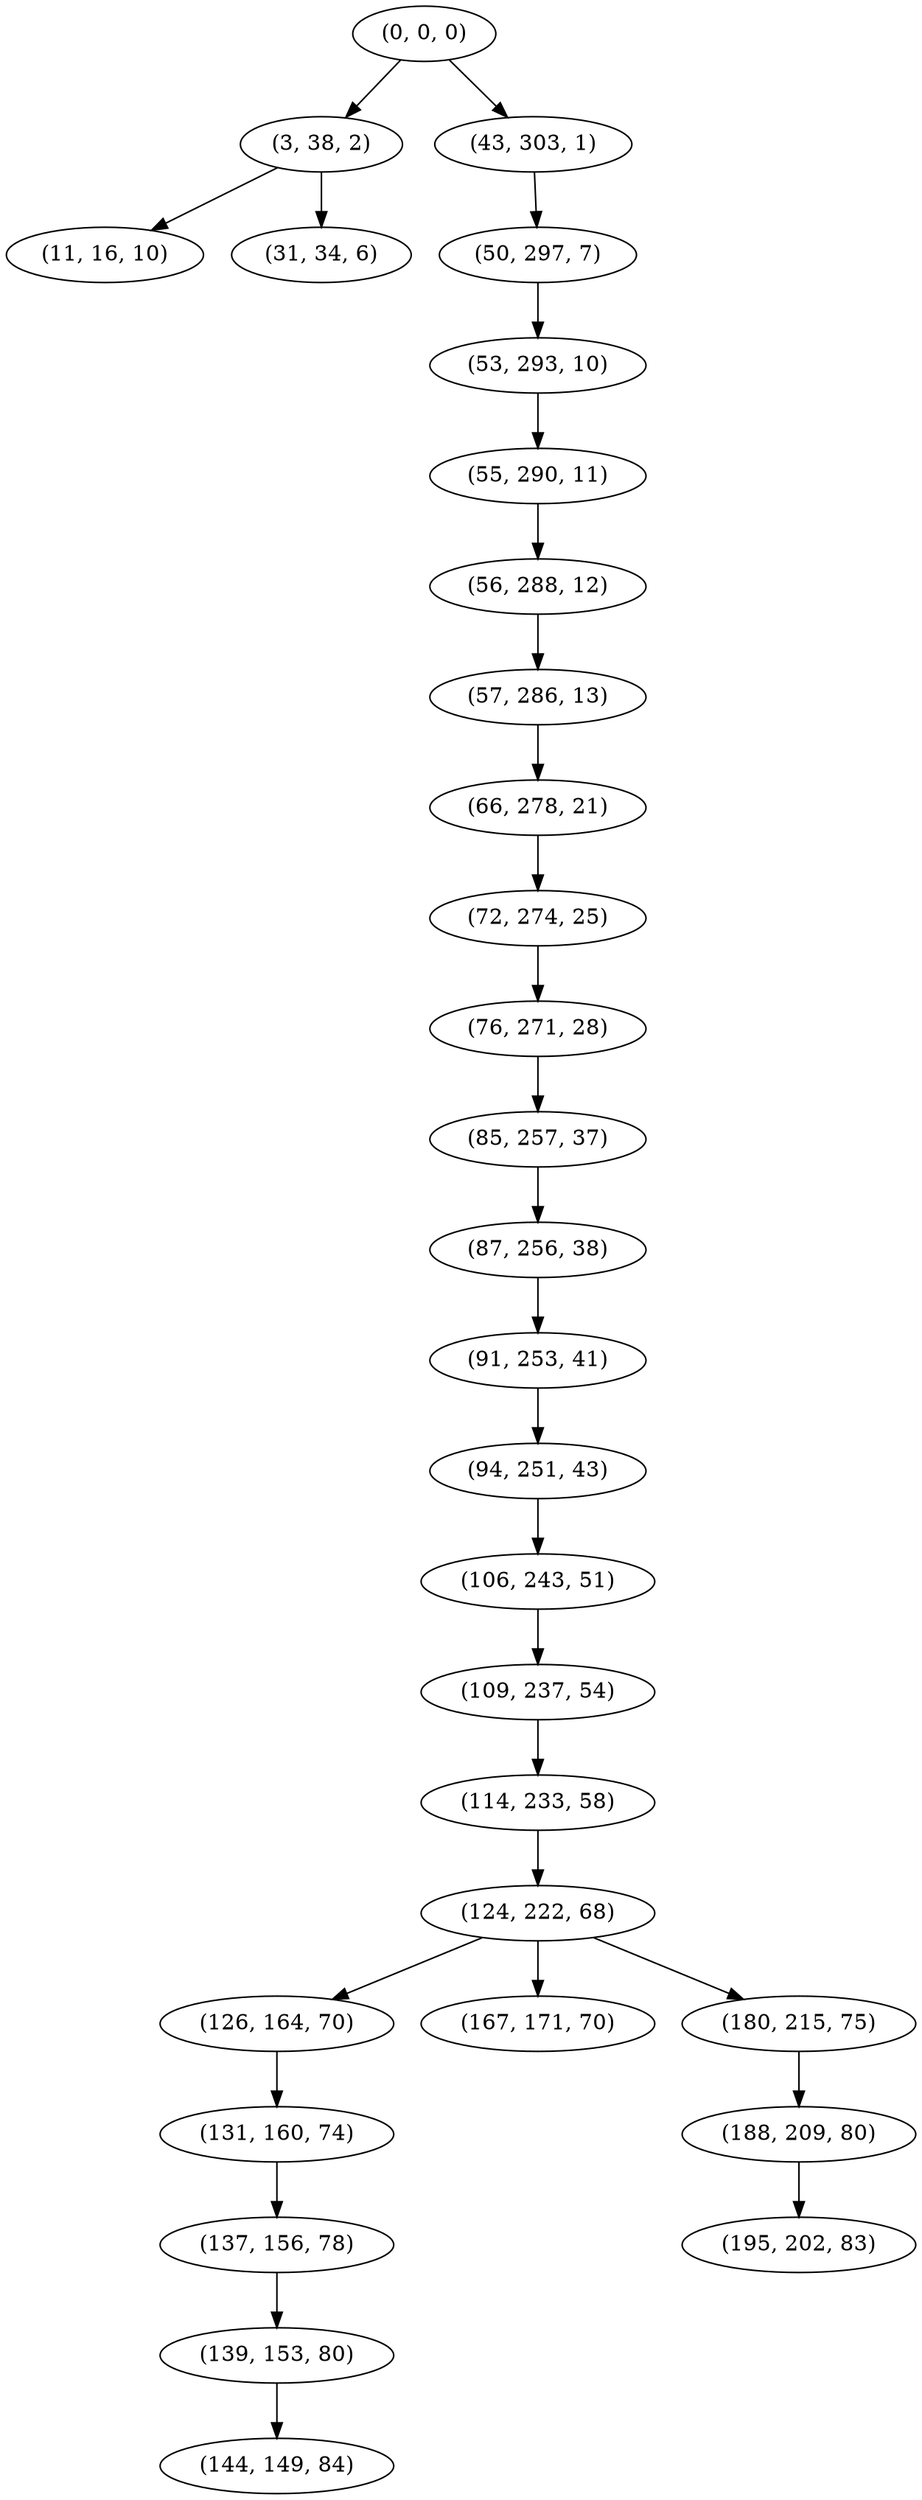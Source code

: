 digraph tree {
    "(0, 0, 0)";
    "(3, 38, 2)";
    "(11, 16, 10)";
    "(31, 34, 6)";
    "(43, 303, 1)";
    "(50, 297, 7)";
    "(53, 293, 10)";
    "(55, 290, 11)";
    "(56, 288, 12)";
    "(57, 286, 13)";
    "(66, 278, 21)";
    "(72, 274, 25)";
    "(76, 271, 28)";
    "(85, 257, 37)";
    "(87, 256, 38)";
    "(91, 253, 41)";
    "(94, 251, 43)";
    "(106, 243, 51)";
    "(109, 237, 54)";
    "(114, 233, 58)";
    "(124, 222, 68)";
    "(126, 164, 70)";
    "(131, 160, 74)";
    "(137, 156, 78)";
    "(139, 153, 80)";
    "(144, 149, 84)";
    "(167, 171, 70)";
    "(180, 215, 75)";
    "(188, 209, 80)";
    "(195, 202, 83)";
    "(0, 0, 0)" -> "(3, 38, 2)";
    "(0, 0, 0)" -> "(43, 303, 1)";
    "(3, 38, 2)" -> "(11, 16, 10)";
    "(3, 38, 2)" -> "(31, 34, 6)";
    "(43, 303, 1)" -> "(50, 297, 7)";
    "(50, 297, 7)" -> "(53, 293, 10)";
    "(53, 293, 10)" -> "(55, 290, 11)";
    "(55, 290, 11)" -> "(56, 288, 12)";
    "(56, 288, 12)" -> "(57, 286, 13)";
    "(57, 286, 13)" -> "(66, 278, 21)";
    "(66, 278, 21)" -> "(72, 274, 25)";
    "(72, 274, 25)" -> "(76, 271, 28)";
    "(76, 271, 28)" -> "(85, 257, 37)";
    "(85, 257, 37)" -> "(87, 256, 38)";
    "(87, 256, 38)" -> "(91, 253, 41)";
    "(91, 253, 41)" -> "(94, 251, 43)";
    "(94, 251, 43)" -> "(106, 243, 51)";
    "(106, 243, 51)" -> "(109, 237, 54)";
    "(109, 237, 54)" -> "(114, 233, 58)";
    "(114, 233, 58)" -> "(124, 222, 68)";
    "(124, 222, 68)" -> "(126, 164, 70)";
    "(124, 222, 68)" -> "(167, 171, 70)";
    "(124, 222, 68)" -> "(180, 215, 75)";
    "(126, 164, 70)" -> "(131, 160, 74)";
    "(131, 160, 74)" -> "(137, 156, 78)";
    "(137, 156, 78)" -> "(139, 153, 80)";
    "(139, 153, 80)" -> "(144, 149, 84)";
    "(180, 215, 75)" -> "(188, 209, 80)";
    "(188, 209, 80)" -> "(195, 202, 83)";
}
